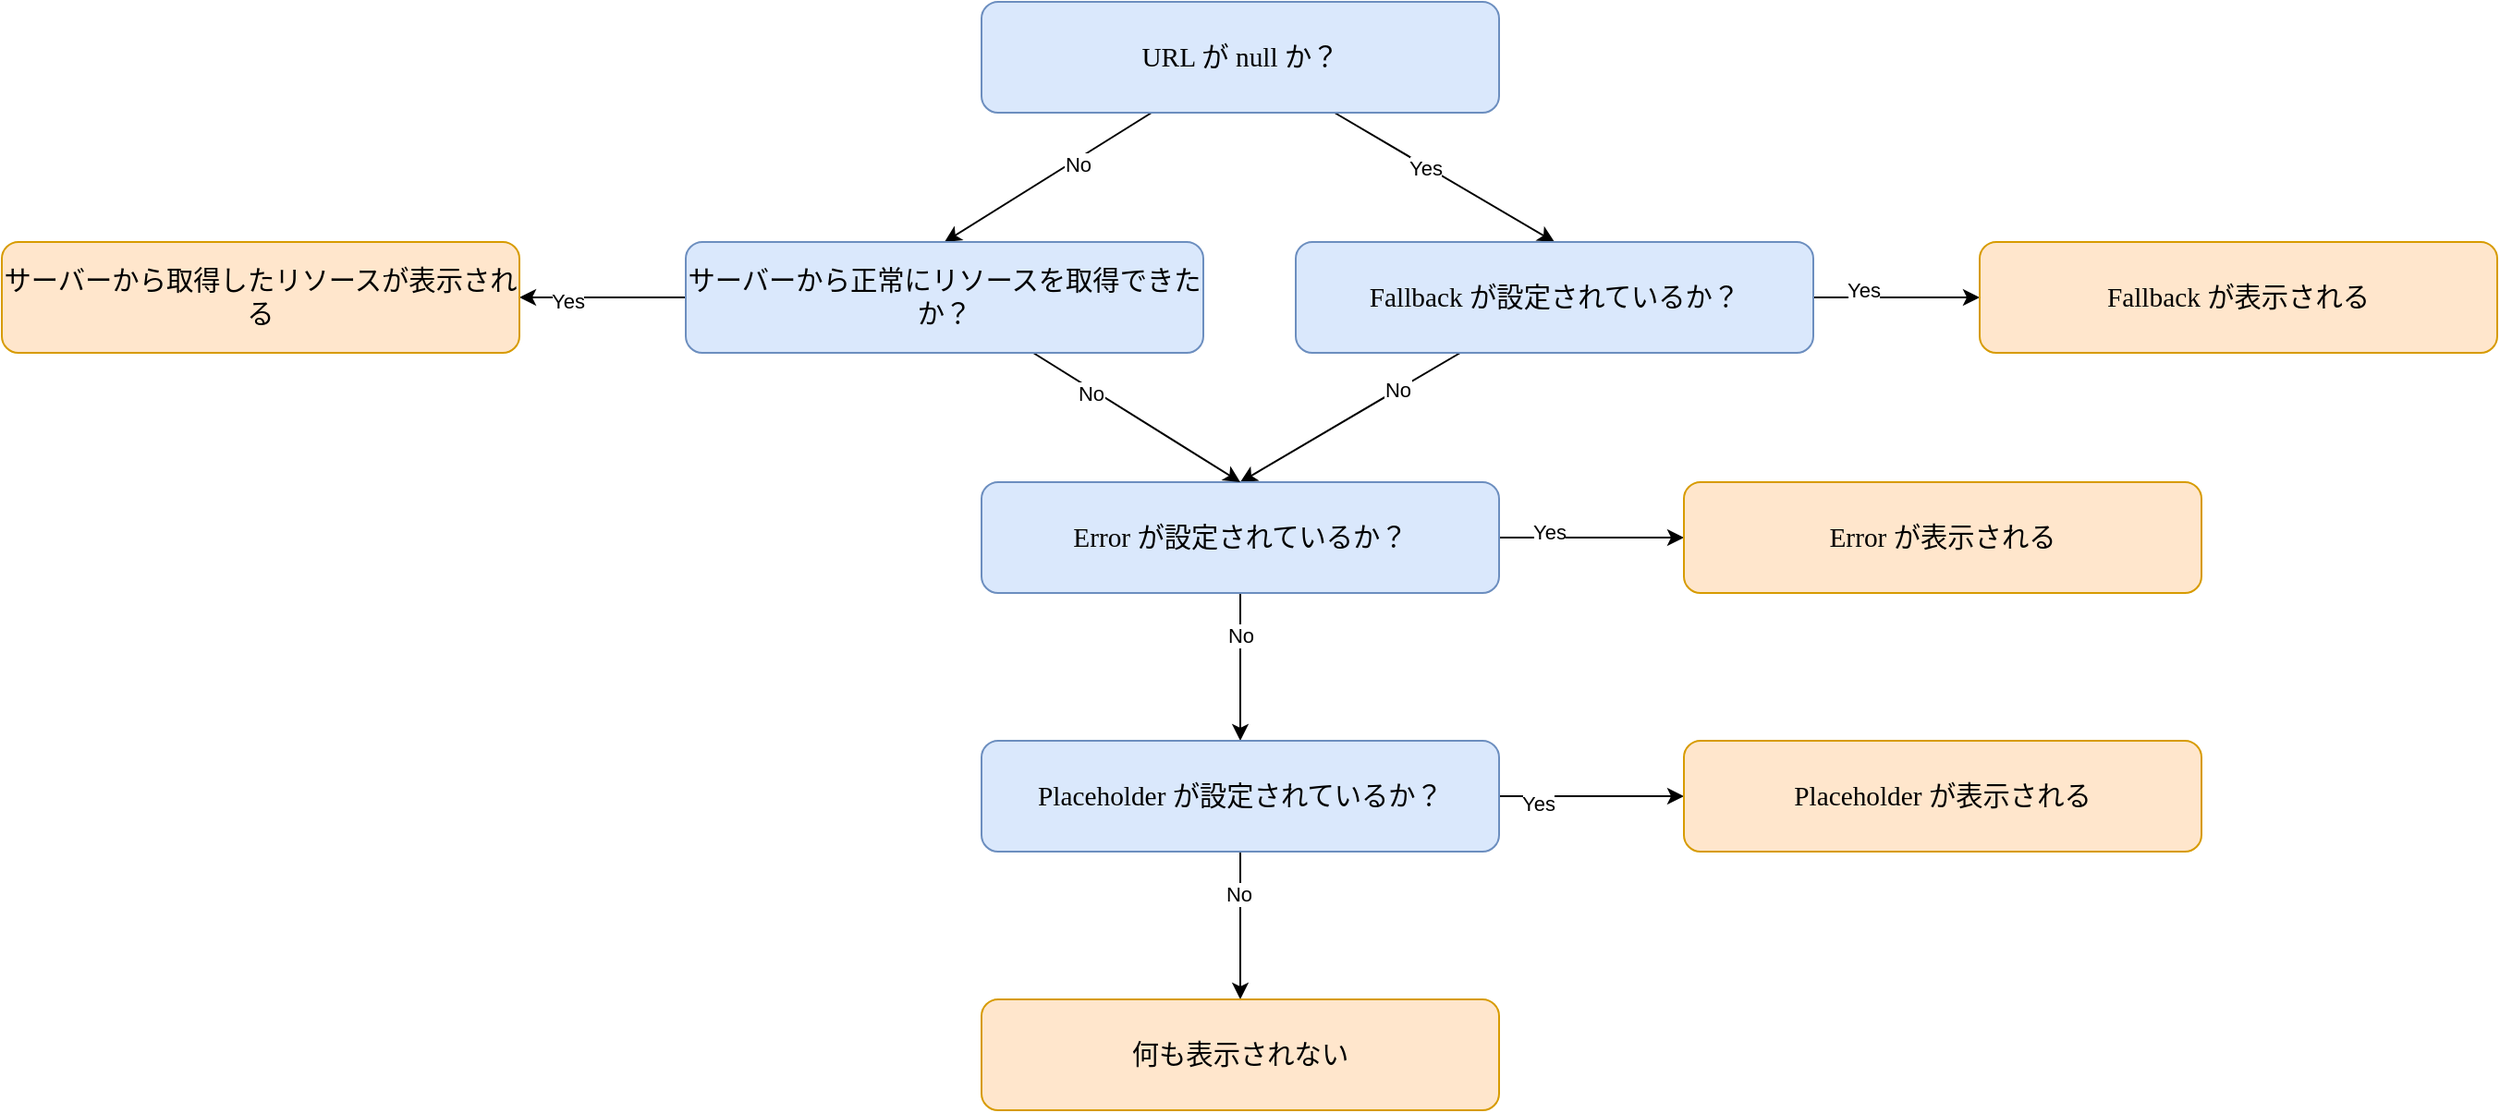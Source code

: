 <mxfile>
    <diagram id="rIQPz-mbzncRL2E1mels" name="ページ1">
        <mxGraphModel dx="1148" dy="1731" grid="1" gridSize="10" guides="1" tooltips="1" connect="1" arrows="1" fold="1" page="1" pageScale="1" pageWidth="1654" pageHeight="2336" math="0" shadow="0">
            <root>
                <mxCell id="0"/>
                <mxCell id="1" parent="0"/>
                <mxCell id="12" style="edgeStyle=none;html=1;entryX=0.5;entryY=0;entryDx=0;entryDy=0;fontColor=#000000;" edge="1" parent="1" source="2" target="6">
                    <mxGeometry relative="1" as="geometry"/>
                </mxCell>
                <mxCell id="14" value="No" style="edgeLabel;html=1;align=center;verticalAlign=middle;resizable=0;points=[];fontColor=#000000;" vertex="1" connectable="0" parent="12">
                    <mxGeometry x="-0.265" y="1" relative="1" as="geometry">
                        <mxPoint y="1" as="offset"/>
                    </mxGeometry>
                </mxCell>
                <mxCell id="13" style="edgeStyle=none;html=1;entryX=0.5;entryY=0;entryDx=0;entryDy=0;fontColor=#000000;" edge="1" parent="1" source="2" target="3">
                    <mxGeometry relative="1" as="geometry"/>
                </mxCell>
                <mxCell id="15" value="Yes" style="edgeLabel;html=1;align=center;verticalAlign=middle;resizable=0;points=[];fontColor=#000000;" vertex="1" connectable="0" parent="13">
                    <mxGeometry x="-0.388" y="-1" relative="1" as="geometry">
                        <mxPoint x="13" y="8" as="offset"/>
                    </mxGeometry>
                </mxCell>
                <mxCell id="2" value="&lt;p style=&quot;margin-top: 0pt; margin-bottom: 0pt; margin-left: 0in; text-indent: 0in;&quot;&gt;&lt;span style=&quot;font-size: 11pt; font-family: &amp;quot;Meiryo UI&amp;quot;;&quot;&gt;URL &lt;/span&gt;&lt;span style=&quot;font-size: 11pt; font-family: &amp;quot;Meiryo UI&amp;quot;;&quot;&gt;が &lt;/span&gt;&lt;span style=&quot;font-size: 11pt; font-family: &amp;quot;Meiryo UI&amp;quot;;&quot;&gt;null &lt;/span&gt;&lt;span style=&quot;font-size: 11pt; font-family: &amp;quot;Meiryo UI&amp;quot;;&quot;&gt;か？&lt;/span&gt;&lt;/p&gt;" style="rounded=1;whiteSpace=wrap;html=1;fillColor=#dae8fc;strokeColor=#6c8ebf;" vertex="1" parent="1">
                    <mxGeometry x="570" y="180" width="280" height="60" as="geometry"/>
                </mxCell>
                <mxCell id="17" style="edgeStyle=none;html=1;entryX=0;entryY=0.5;entryDx=0;entryDy=0;fontColor=#000000;" edge="1" parent="1" source="3" target="7">
                    <mxGeometry relative="1" as="geometry"/>
                </mxCell>
                <mxCell id="19" value="Yes" style="edgeLabel;html=1;align=center;verticalAlign=middle;resizable=0;points=[];fontColor=#000000;" vertex="1" connectable="0" parent="17">
                    <mxGeometry x="-0.4" y="4" relative="1" as="geometry">
                        <mxPoint as="offset"/>
                    </mxGeometry>
                </mxCell>
                <mxCell id="21" style="edgeStyle=none;html=1;entryX=0.5;entryY=0;entryDx=0;entryDy=0;fontColor=#000000;" edge="1" parent="1" source="3" target="4">
                    <mxGeometry relative="1" as="geometry"/>
                </mxCell>
                <mxCell id="23" value="No" style="edgeLabel;html=1;align=center;verticalAlign=middle;resizable=0;points=[];fontColor=#000000;" vertex="1" connectable="0" parent="21">
                    <mxGeometry x="-0.408" relative="1" as="geometry">
                        <mxPoint x="1" y="-1" as="offset"/>
                    </mxGeometry>
                </mxCell>
                <mxCell id="3" value="&lt;p style=&quot;margin-top: 0pt; margin-bottom: 0pt; margin-left: 0in; text-indent: 0in;&quot;&gt;&lt;span style=&quot;font-size: 11pt; font-family: &amp;quot;Meiryo UI&amp;quot;;&quot;&gt;Fallback &lt;/span&gt;&lt;span style=&quot;font-size: 11pt; font-family: &amp;quot;Meiryo UI&amp;quot;;&quot;&gt;が設定されているか？&lt;/span&gt;&lt;/p&gt;" style="rounded=1;whiteSpace=wrap;html=1;fillColor=#dae8fc;strokeColor=#6c8ebf;" vertex="1" parent="1">
                    <mxGeometry x="740" y="310" width="280" height="60" as="geometry"/>
                </mxCell>
                <mxCell id="24" style="edgeStyle=none;html=1;entryX=0.5;entryY=0;entryDx=0;entryDy=0;fontColor=#000000;" edge="1" parent="1" source="4" target="5">
                    <mxGeometry relative="1" as="geometry"/>
                </mxCell>
                <mxCell id="25" value="No" style="edgeLabel;html=1;align=center;verticalAlign=middle;resizable=0;points=[];fontColor=#000000;" vertex="1" connectable="0" parent="24">
                    <mxGeometry x="-0.444" relative="1" as="geometry">
                        <mxPoint y="1" as="offset"/>
                    </mxGeometry>
                </mxCell>
                <mxCell id="27" style="edgeStyle=none;html=1;entryX=0;entryY=0.5;entryDx=0;entryDy=0;fontColor=#000000;" edge="1" parent="1" source="4" target="8">
                    <mxGeometry relative="1" as="geometry"/>
                </mxCell>
                <mxCell id="28" value="Yes" style="edgeLabel;html=1;align=center;verticalAlign=middle;resizable=0;points=[];fontColor=#000000;" vertex="1" connectable="0" parent="27">
                    <mxGeometry x="-0.46" y="3" relative="1" as="geometry">
                        <mxPoint as="offset"/>
                    </mxGeometry>
                </mxCell>
                <mxCell id="4" value="&lt;span style=&quot;font-size: 11pt; font-family: &amp;quot;Meiryo UI&amp;quot;;&quot;&gt;Error&amp;nbsp;&lt;/span&gt;&lt;span style=&quot;font-family: &amp;quot;Meiryo UI&amp;quot;; font-size: 11pt; text-indent: 0in; background-color: initial;&quot;&gt;が設定されているか？&lt;/span&gt;&lt;span style=&quot;font-size: 11pt; font-family: &amp;quot;Meiryo UI&amp;quot;;&quot;&gt;&lt;br&gt;&lt;/span&gt;" style="rounded=1;whiteSpace=wrap;html=1;fillColor=#dae8fc;strokeColor=#6c8ebf;" vertex="1" parent="1">
                    <mxGeometry x="570" y="440" width="280" height="60" as="geometry"/>
                </mxCell>
                <mxCell id="29" style="edgeStyle=none;html=1;entryX=0;entryY=0.5;entryDx=0;entryDy=0;fontColor=#000000;" edge="1" parent="1" source="5" target="9">
                    <mxGeometry relative="1" as="geometry"/>
                </mxCell>
                <mxCell id="30" value="Yes" style="edgeLabel;html=1;align=center;verticalAlign=middle;resizable=0;points=[];fontColor=#000000;" vertex="1" connectable="0" parent="29">
                    <mxGeometry x="-0.593" y="-4" relative="1" as="geometry">
                        <mxPoint as="offset"/>
                    </mxGeometry>
                </mxCell>
                <mxCell id="31" style="edgeStyle=none;html=1;entryX=0.5;entryY=0;entryDx=0;entryDy=0;fontColor=#000000;" edge="1" parent="1" source="5" target="10">
                    <mxGeometry relative="1" as="geometry"/>
                </mxCell>
                <mxCell id="32" value="No" style="edgeLabel;html=1;align=center;verticalAlign=middle;resizable=0;points=[];fontColor=#000000;" vertex="1" connectable="0" parent="31">
                    <mxGeometry x="-0.444" y="-1" relative="1" as="geometry">
                        <mxPoint y="1" as="offset"/>
                    </mxGeometry>
                </mxCell>
                <mxCell id="5" value="&lt;p style=&quot;margin-top: 0pt; margin-bottom: 0pt; margin-left: 0in; text-indent: 0in;&quot;&gt;&lt;span style=&quot;font-size: 11pt; font-family: &amp;quot;Meiryo UI&amp;quot;;&quot;&gt;Placeholder が設定されているか？&lt;/span&gt;&lt;/p&gt;" style="rounded=1;whiteSpace=wrap;html=1;fillColor=#dae8fc;strokeColor=#6c8ebf;" vertex="1" parent="1">
                    <mxGeometry x="570" y="580" width="280" height="60" as="geometry"/>
                </mxCell>
                <mxCell id="16" style="edgeStyle=none;html=1;entryX=1;entryY=0.5;entryDx=0;entryDy=0;fontColor=#000000;" edge="1" parent="1" source="6" target="11">
                    <mxGeometry relative="1" as="geometry"/>
                </mxCell>
                <mxCell id="18" value="Yes" style="edgeLabel;html=1;align=center;verticalAlign=middle;resizable=0;points=[];fontColor=#000000;" vertex="1" connectable="0" parent="16">
                    <mxGeometry x="0.437" y="2" relative="1" as="geometry">
                        <mxPoint as="offset"/>
                    </mxGeometry>
                </mxCell>
                <mxCell id="20" style="edgeStyle=none;html=1;entryX=0.5;entryY=0;entryDx=0;entryDy=0;fontColor=#000000;" edge="1" parent="1" source="6" target="4">
                    <mxGeometry relative="1" as="geometry"/>
                </mxCell>
                <mxCell id="22" value="No" style="edgeLabel;html=1;align=center;verticalAlign=middle;resizable=0;points=[];fontColor=#000000;" vertex="1" connectable="0" parent="20">
                    <mxGeometry x="-0.406" y="-2" relative="1" as="geometry">
                        <mxPoint x="-1" y="-1" as="offset"/>
                    </mxGeometry>
                </mxCell>
                <mxCell id="6" value="&lt;p style=&quot;margin-top: 0pt; margin-bottom: 0pt; margin-left: 0in; text-indent: 0in;&quot;&gt;&lt;span style=&quot;font-size: 11pt; font-family: &amp;quot;Meiryo UI&amp;quot;;&quot;&gt;サーバーから正常にリソースを取得できたか？&lt;/span&gt;&lt;/p&gt;" style="rounded=1;whiteSpace=wrap;html=1;fillColor=#dae8fc;strokeColor=#6c8ebf;" vertex="1" parent="1">
                    <mxGeometry x="410" y="310" width="280" height="60" as="geometry"/>
                </mxCell>
                <mxCell id="7" value="&lt;p style=&quot;margin-top: 0pt; margin-bottom: 0pt; margin-left: 0in; text-indent: 0in;&quot;&gt;&lt;font face=&quot;Meiryo UI&quot;&gt;&lt;span style=&quot;font-size: 14.667px;&quot;&gt;Fallback が表示される&lt;/span&gt;&lt;/font&gt;&lt;/p&gt;" style="rounded=1;whiteSpace=wrap;html=1;fillColor=#ffe6cc;strokeColor=#d79b00;" vertex="1" parent="1">
                    <mxGeometry x="1110" y="310" width="280" height="60" as="geometry"/>
                </mxCell>
                <mxCell id="8" value="&lt;p style=&quot;margin-top: 0pt; margin-bottom: 0pt; margin-left: 0in; text-indent: 0in;&quot;&gt;&lt;font face=&quot;Meiryo UI&quot;&gt;&lt;span style=&quot;font-size: 14.667px;&quot;&gt;Error が表示される&lt;/span&gt;&lt;/font&gt;&lt;/p&gt;" style="rounded=1;whiteSpace=wrap;html=1;fillColor=#ffe6cc;strokeColor=#d79b00;" vertex="1" parent="1">
                    <mxGeometry x="950" y="440" width="280" height="60" as="geometry"/>
                </mxCell>
                <mxCell id="9" value="&lt;p style=&quot;margin-top: 0pt; margin-bottom: 0pt; margin-left: 0in; text-indent: 0in;&quot;&gt;&lt;font face=&quot;Meiryo UI&quot;&gt;&lt;span style=&quot;font-size: 14.667px;&quot;&gt;Placeholder が表示される&lt;/span&gt;&lt;/font&gt;&lt;/p&gt;" style="rounded=1;whiteSpace=wrap;html=1;fillColor=#ffe6cc;strokeColor=#d79b00;" vertex="1" parent="1">
                    <mxGeometry x="950" y="580" width="280" height="60" as="geometry"/>
                </mxCell>
                <mxCell id="10" value="&lt;p style=&quot;margin-top: 0pt; margin-bottom: 0pt; margin-left: 0in; text-indent: 0in;&quot;&gt;&lt;font face=&quot;Meiryo UI&quot;&gt;&lt;span style=&quot;font-size: 14.667px;&quot;&gt;何も表示されない&lt;/span&gt;&lt;/font&gt;&lt;/p&gt;" style="rounded=1;whiteSpace=wrap;html=1;fillColor=#ffe6cc;strokeColor=#d79b00;" vertex="1" parent="1">
                    <mxGeometry x="570" y="720" width="280" height="60" as="geometry"/>
                </mxCell>
                <mxCell id="11" value="&lt;p style=&quot;margin-top: 0pt; margin-bottom: 0pt; margin-left: 0in; text-indent: 0in;&quot;&gt;&lt;span style=&quot;font-size: 11pt; font-family: &amp;quot;Meiryo UI&amp;quot;;&quot;&gt;サーバーから取得したリソースが表示される&lt;/span&gt;&lt;/p&gt;" style="rounded=1;whiteSpace=wrap;html=1;fillColor=#ffe6cc;strokeColor=#d79b00;" vertex="1" parent="1">
                    <mxGeometry x="40" y="310" width="280" height="60" as="geometry"/>
                </mxCell>
            </root>
        </mxGraphModel>
    </diagram>
</mxfile>